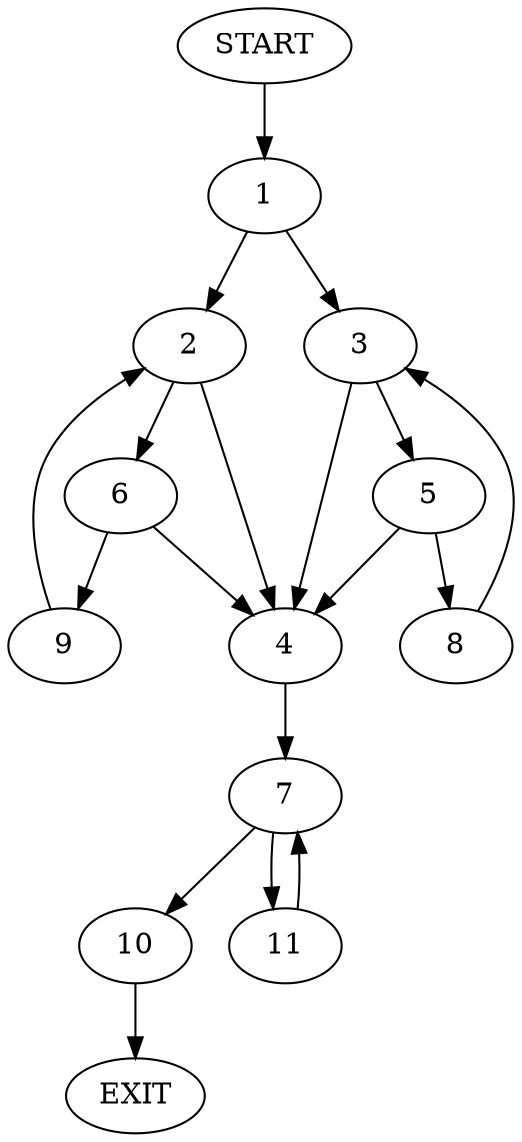 digraph {
0 [label="START"]
12 [label="EXIT"]
0 -> 1
1 -> 2
1 -> 3
3 -> 4
3 -> 5
2 -> 4
2 -> 6
4 -> 7
5 -> 4
5 -> 8
8 -> 3
6 -> 4
6 -> 9
9 -> 2
7 -> 10
7 -> 11
10 -> 12
11 -> 7
}
